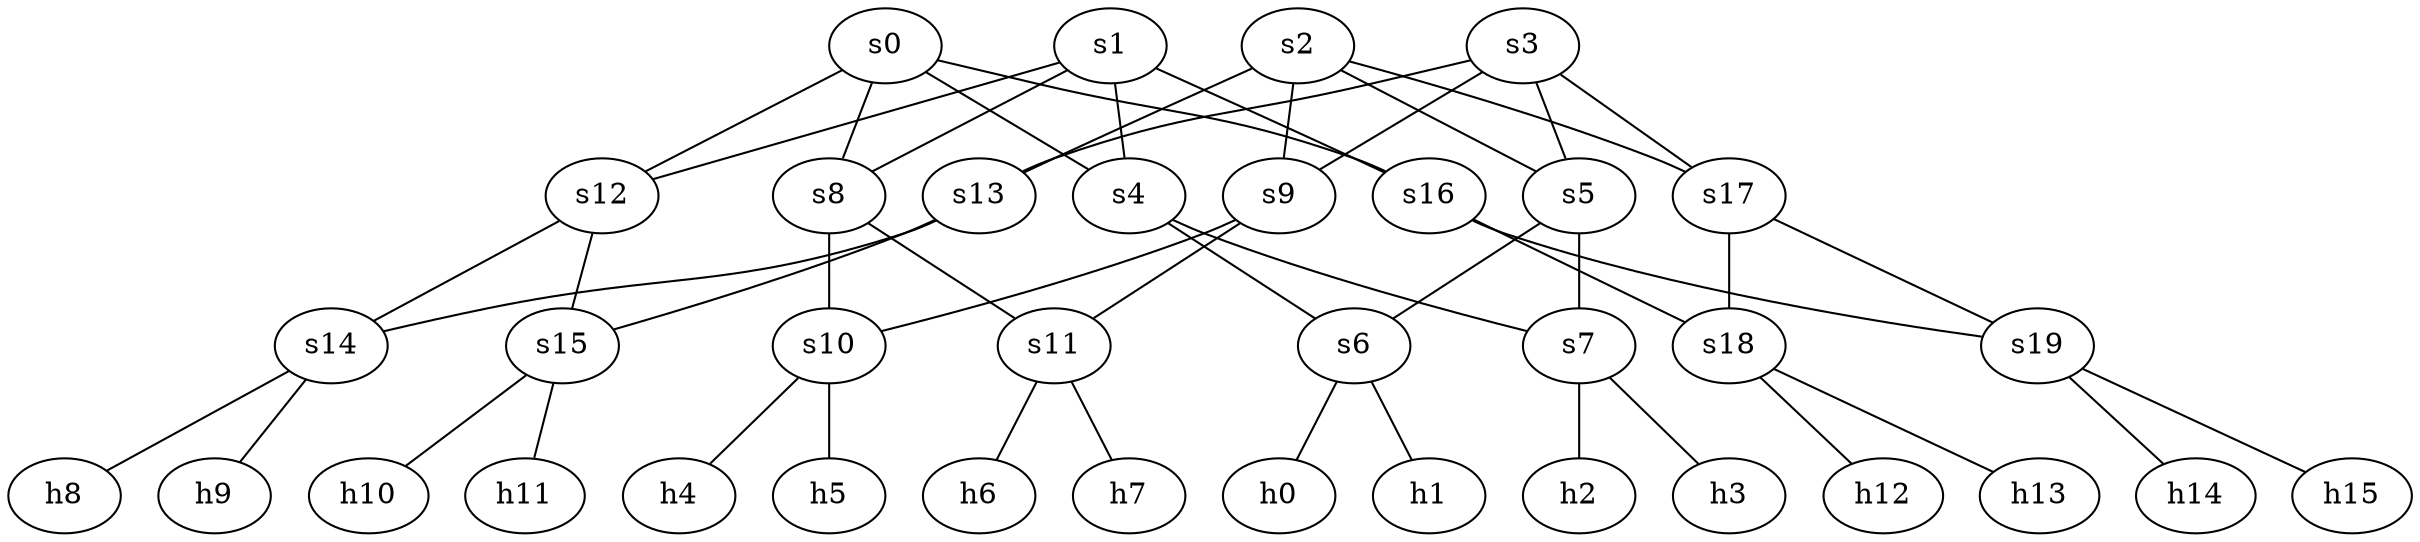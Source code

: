 graph topology {
	s0 -- s4;
	s0 -- s8;
	s0 -- s12;
	s0 -- s16;
	s1 -- s4;
	s1 -- s8;
	s1 -- s12;
	s1 -- s16;
	s2 -- s5;
	s2 -- s9;
	s2 -- s13;
	s2 -- s17;
	s3 -- s5;
	s3 -- s9;
	s3 -- s13;
	s3 -- s17;
	s4 -- s6;
	s5 -- s7;
	s5 -- s6;
	s4 -- s7;
	s8 -- s10;
	s9 -- s11;
	s9 -- s10;
	s8 -- s11;
	s12 -- s14;
	s13 -- s15;
	s13 -- s14;
	s12 -- s15;
	s16 -- s18;
	s17 -- s19;
	s17 -- s18;
	s16 -- s19;
	s6 -- h0;
	s6 -- h1;
	s7 -- h2;
	s7 -- h3;
	s10 -- h4;
	s10 -- h5;
	s11 -- h6;
	s11 -- h7;
	s14 -- h8;
	s14 -- h9;
	s15 -- h10;
	s15 -- h11;
	s18 -- h12;
	s18 -- h13;
	s19 -- h14;
	s19 -- h15;
}
